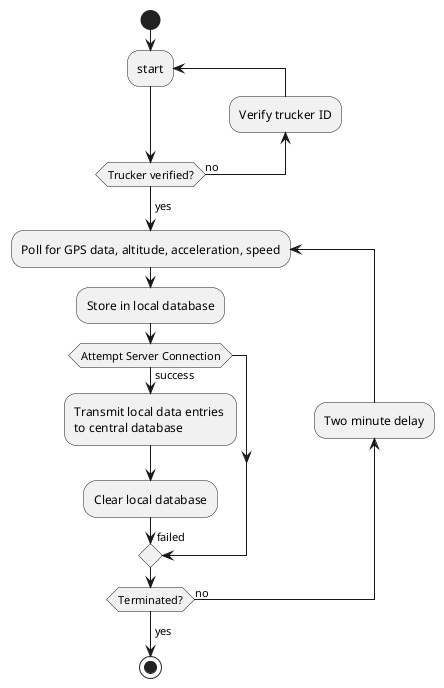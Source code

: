 @startuml

start

repeat :start;
    backward:Verify trucker ID;
repeat while (Trucker verified?) is (no)
->yes;

repeat :Poll for GPS data, altitude, acceleration, speed;
    :Store in local database;
    if (Attempt Server Connection) is (success) then
        :Transmit local data entries \nto central database;
        :Clear local database;
        ->failed;
    endif
    backward:Two minute delay;
repeat while(Terminated?) is (no)
->yes;

stop

@enduml
